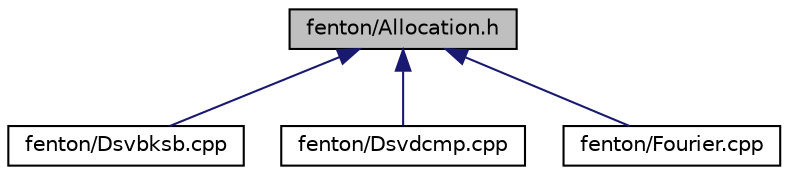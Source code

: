 digraph "fenton/Allocation.h"
{
 // LATEX_PDF_SIZE
  edge [fontname="Helvetica",fontsize="10",labelfontname="Helvetica",labelfontsize="10"];
  node [fontname="Helvetica",fontsize="10",shape=record];
  Node1 [label="fenton/Allocation.h",height=0.2,width=0.4,color="black", fillcolor="grey75", style="filled", fontcolor="black",tooltip=" "];
  Node1 -> Node2 [dir="back",color="midnightblue",fontsize="10",style="solid",fontname="Helvetica"];
  Node2 [label="fenton/Dsvbksb.cpp",height=0.2,width=0.4,color="black", fillcolor="white", style="filled",URL="$Dsvbksb_8cpp.html",tooltip=" "];
  Node1 -> Node3 [dir="back",color="midnightblue",fontsize="10",style="solid",fontname="Helvetica"];
  Node3 [label="fenton/Dsvdcmp.cpp",height=0.2,width=0.4,color="black", fillcolor="white", style="filled",URL="$Dsvdcmp_8cpp.html",tooltip=" "];
  Node1 -> Node4 [dir="back",color="midnightblue",fontsize="10",style="solid",fontname="Helvetica"];
  Node4 [label="fenton/Fourier.cpp",height=0.2,width=0.4,color="black", fillcolor="white", style="filled",URL="$Fourier_8cpp.html",tooltip=" "];
}
